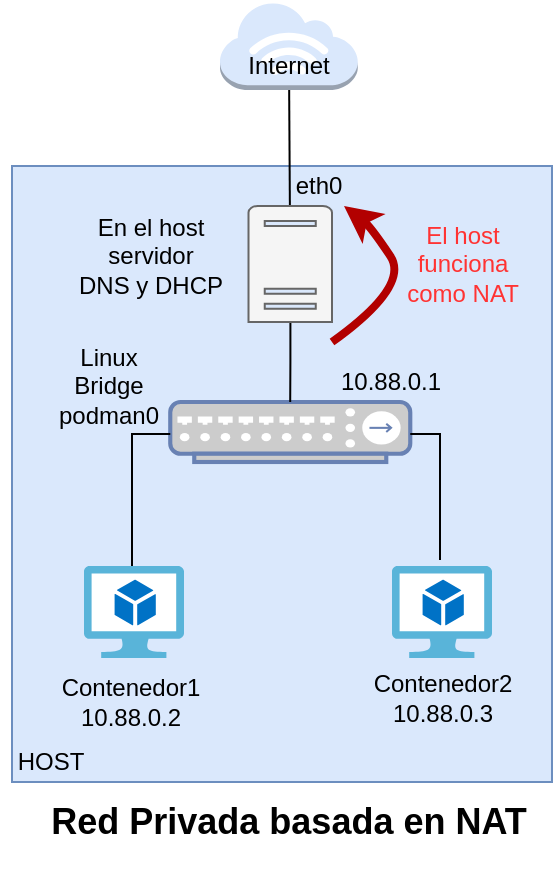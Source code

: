 <mxfile version="24.0.7" type="device">
  <diagram id="k4pNC1rw3EwO7Iqltvwy" name="Page-1">
    <mxGraphModel dx="1194" dy="729" grid="1" gridSize="10" guides="1" tooltips="1" connect="1" arrows="1" fold="1" page="1" pageScale="1" pageWidth="827" pageHeight="1169" math="0" shadow="0">
      <root>
        <mxCell id="0" />
        <mxCell id="1" parent="0" />
        <mxCell id="ECoGbR0762pp9iFnCjb--15" value="" style="rounded=0;whiteSpace=wrap;html=1;fontSize=18;fillColor=#dae8fc;strokeColor=#6c8ebf;" parent="1" vertex="1">
          <mxGeometry x="310" y="362" width="270" height="308" as="geometry" />
        </mxCell>
        <mxCell id="ECoGbR0762pp9iFnCjb--5" value="" style="outlineConnect=0;dashed=0;verticalLabelPosition=bottom;verticalAlign=top;align=center;html=1;shape=mxgraph.aws3.internet_3;fillColor=#dae8fc;strokeColor=#6c8ebf;" parent="1" vertex="1">
          <mxGeometry x="414" y="280" width="68.88" height="44" as="geometry" />
        </mxCell>
        <mxCell id="_etOdeRrxOBRMlxFL1JE-7" value="" style="fontColor=#0066CC;verticalAlign=top;verticalLabelPosition=bottom;labelPosition=center;align=center;html=1;outlineConnect=0;fillColor=#CCCCCC;strokeColor=#6881B3;gradientColor=none;gradientDirection=north;strokeWidth=2;shape=mxgraph.networks.hub;" parent="1" vertex="1">
          <mxGeometry x="389.13" y="480" width="120" height="30" as="geometry" />
        </mxCell>
        <mxCell id="_etOdeRrxOBRMlxFL1JE-13" value="" style="edgeStyle=none;rounded=0;orthogonalLoop=1;jettySize=auto;html=1;endArrow=none;endFill=0;startArrow=none;" parent="1" source="ECoGbR0762pp9iFnCjb--5" target="ECoGbR0762pp9iFnCjb--2" edge="1">
          <mxGeometry relative="1" as="geometry">
            <mxPoint x="450" y="270" as="sourcePoint" />
            <mxPoint x="450" y="370" as="targetPoint" />
          </mxGeometry>
        </mxCell>
        <mxCell id="_etOdeRrxOBRMlxFL1JE-18" value="HOST" style="text;html=1;resizable=0;autosize=1;align=center;verticalAlign=middle;points=[];fillColor=none;strokeColor=none;rounded=0;" parent="1" vertex="1">
          <mxGeometry x="304" y="650" width="50" height="20" as="geometry" />
        </mxCell>
        <mxCell id="_etOdeRrxOBRMlxFL1JE-19" value="Internet" style="text;html=1;resizable=0;autosize=1;align=center;verticalAlign=middle;points=[];fillColor=none;strokeColor=none;rounded=0;" parent="1" vertex="1">
          <mxGeometry x="418.25" y="302" width="60" height="20" as="geometry" />
        </mxCell>
        <mxCell id="-73Oau5m9B-L7gfSsbPc-15" value="" style="edgeStyle=orthogonalEdgeStyle;rounded=0;orthogonalLoop=1;jettySize=auto;html=1;endArrow=none;endFill=0;" parent="1" source="-73Oau5m9B-L7gfSsbPc-9" target="_etOdeRrxOBRMlxFL1JE-7" edge="1">
          <mxGeometry relative="1" as="geometry">
            <mxPoint x="414" y="489" as="targetPoint" />
            <Array as="points">
              <mxPoint x="370" y="496" />
            </Array>
          </mxGeometry>
        </mxCell>
        <mxCell id="-73Oau5m9B-L7gfSsbPc-9" value="" style="sketch=0;aspect=fixed;html=1;points=[];align=center;image;fontSize=12;image=img/lib/mscae/Virtual_Machine_2.svg;" parent="1" vertex="1">
          <mxGeometry x="346" y="562" width="50" height="46" as="geometry" />
        </mxCell>
        <mxCell id="-73Oau5m9B-L7gfSsbPc-17" value="" style="edgeStyle=orthogonalEdgeStyle;rounded=0;orthogonalLoop=1;jettySize=auto;html=1;endArrow=none;endFill=0;exitX=0.48;exitY=-0.065;exitDx=0;exitDy=0;exitPerimeter=0;" parent="1" source="-73Oau5m9B-L7gfSsbPc-10" target="_etOdeRrxOBRMlxFL1JE-7" edge="1">
          <mxGeometry relative="1" as="geometry">
            <mxPoint x="485" y="489" as="targetPoint" />
            <Array as="points">
              <mxPoint x="524" y="496" />
              <mxPoint x="460" y="496" />
            </Array>
          </mxGeometry>
        </mxCell>
        <mxCell id="-73Oau5m9B-L7gfSsbPc-10" value="" style="sketch=0;aspect=fixed;html=1;points=[];align=center;image;fontSize=12;image=img/lib/mscae/Virtual_Machine_2.svg;" parent="1" vertex="1">
          <mxGeometry x="500" y="562" width="50" height="46" as="geometry" />
        </mxCell>
        <mxCell id="-73Oau5m9B-L7gfSsbPc-21" value="&lt;div&gt;Linux&lt;/div&gt;&lt;div&gt;Bridge&lt;br&gt;&lt;/div&gt;&lt;div&gt;podman0&lt;/div&gt;" style="text;html=1;resizable=0;autosize=1;align=center;verticalAlign=middle;points=[];fillColor=none;strokeColor=none;rounded=0;" parent="1" vertex="1">
          <mxGeometry x="323.25" y="442" width="70" height="60" as="geometry" />
        </mxCell>
        <mxCell id="-73Oau5m9B-L7gfSsbPc-24" value="10.88.0.1" style="text;html=1;resizable=0;autosize=1;align=center;verticalAlign=middle;points=[];fillColor=none;strokeColor=none;rounded=0;" parent="1" vertex="1">
          <mxGeometry x="464" y="455" width="70" height="30" as="geometry" />
        </mxCell>
        <mxCell id="ECoGbR0762pp9iFnCjb--3" value="" style="edgeStyle=orthogonalEdgeStyle;rounded=0;orthogonalLoop=1;jettySize=auto;html=1;endArrow=none;endFill=0;" parent="1" source="ECoGbR0762pp9iFnCjb--2" target="_etOdeRrxOBRMlxFL1JE-7" edge="1">
          <mxGeometry relative="1" as="geometry" />
        </mxCell>
        <mxCell id="ECoGbR0762pp9iFnCjb--2" value="" style="sketch=0;pointerEvents=1;shadow=0;dashed=0;html=1;strokeColor=#666666;labelPosition=center;verticalLabelPosition=bottom;verticalAlign=top;outlineConnect=0;align=center;shape=mxgraph.office.servers.physical_host;fillColor=#f5f5f5;fontColor=#333333;" parent="1" vertex="1">
          <mxGeometry x="428.25" y="382" width="41.75" height="58" as="geometry" />
        </mxCell>
        <mxCell id="ECoGbR0762pp9iFnCjb--4" value="&lt;div&gt;&lt;font color=&quot;#FF3333&quot;&gt;El host &lt;br&gt;&lt;/font&gt;&lt;/div&gt;&lt;div&gt;&lt;font color=&quot;#FF3333&quot;&gt;funciona &lt;br&gt;&lt;/font&gt;&lt;/div&gt;&lt;div&gt;&lt;font color=&quot;#FF3333&quot;&gt;como NAT&lt;br&gt;&lt;/font&gt;&lt;/div&gt;" style="text;html=1;resizable=0;autosize=1;align=center;verticalAlign=middle;points=[];fillColor=none;strokeColor=none;rounded=0;" parent="1" vertex="1">
          <mxGeometry x="500" y="386" width="70" height="50" as="geometry" />
        </mxCell>
        <mxCell id="ECoGbR0762pp9iFnCjb--9" value="&lt;div&gt;Contenedor1&lt;/div&gt;&lt;div&gt;10.88.0.2&lt;br&gt;&lt;/div&gt;" style="text;html=1;resizable=0;autosize=1;align=center;verticalAlign=middle;points=[];fillColor=none;strokeColor=none;rounded=0;" parent="1" vertex="1">
          <mxGeometry x="324" y="610" width="90" height="40" as="geometry" />
        </mxCell>
        <mxCell id="ECoGbR0762pp9iFnCjb--10" value="&lt;h2&gt;&lt;font size=&quot;1&quot;&gt;&lt;b style=&quot;font-size: 18px&quot;&gt;Red Privada basada en NAT&lt;/b&gt;&lt;/font&gt;&lt;/h2&gt;" style="text;html=1;resizable=0;autosize=1;align=center;verticalAlign=middle;points=[];fillColor=none;strokeColor=none;rounded=0;" parent="1" vertex="1">
          <mxGeometry x="323.25" y="665" width="250" height="50" as="geometry" />
        </mxCell>
        <mxCell id="ECoGbR0762pp9iFnCjb--12" value="&lt;div&gt;En el host&lt;/div&gt;&lt;div&gt;servidor &lt;br&gt;&lt;/div&gt;&lt;div&gt;DNS y DHCP&lt;br&gt;&lt;/div&gt;" style="text;html=1;resizable=0;autosize=1;align=center;verticalAlign=middle;points=[];fillColor=none;strokeColor=none;rounded=0;" parent="1" vertex="1">
          <mxGeometry x="334.12" y="382" width="90" height="50" as="geometry" />
        </mxCell>
        <mxCell id="ECoGbR0762pp9iFnCjb--13" value="eth0" style="text;html=1;resizable=0;autosize=1;align=center;verticalAlign=middle;points=[];fillColor=none;strokeColor=none;rounded=0;" parent="1" vertex="1">
          <mxGeometry x="442.88" y="362" width="40" height="20" as="geometry" />
        </mxCell>
        <mxCell id="r98kctM3TwXfsVfVOJC--1" value="" style="curved=1;endArrow=classic;html=1;rounded=0;fillColor=#e51400;strokeColor=#B20000;strokeWidth=4;" parent="1" target="ECoGbR0762pp9iFnCjb--13" edge="1">
          <mxGeometry width="50" height="50" relative="1" as="geometry">
            <mxPoint x="470" y="450" as="sourcePoint" />
            <mxPoint x="469.13" y="382" as="targetPoint" />
            <Array as="points">
              <mxPoint x="509.13" y="422" />
              <mxPoint x="489.13" y="392" />
            </Array>
          </mxGeometry>
        </mxCell>
        <mxCell id="MHocgcyIS5ZqbI75Damo-1" value="&lt;div&gt;Contenedor2&lt;/div&gt;&lt;div&gt;10.88.0.3&lt;br&gt;&lt;/div&gt;" style="text;html=1;resizable=0;autosize=1;align=center;verticalAlign=middle;points=[];fillColor=none;strokeColor=none;rounded=0;" parent="1" vertex="1">
          <mxGeometry x="480" y="608" width="90" height="40" as="geometry" />
        </mxCell>
      </root>
    </mxGraphModel>
  </diagram>
</mxfile>

